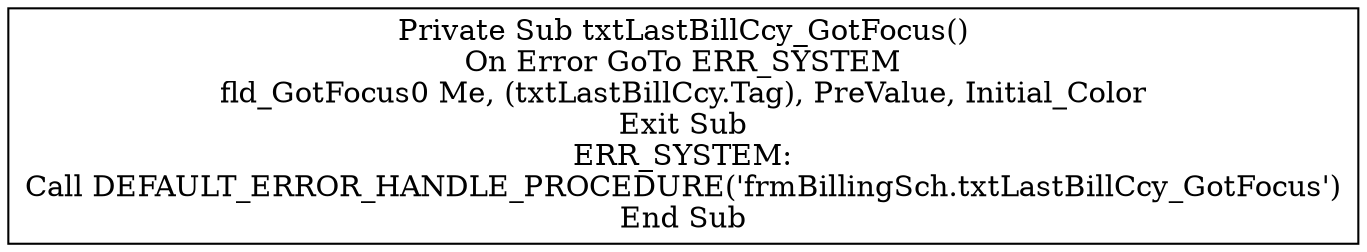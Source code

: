 digraph G{
Node_1 [ label ="Private Sub txtLastBillCcy_GotFocus()\nOn Error GoTo ERR_SYSTEM\nfld_GotFocus0 Me, (txtLastBillCcy.Tag), PreValue, Initial_Color\nExit Sub\nERR_SYSTEM:\nCall DEFAULT_ERROR_HANDLE_PROCEDURE('frmBillingSch.txtLastBillCcy_GotFocus')\nEnd Sub",shape="box"];
}
